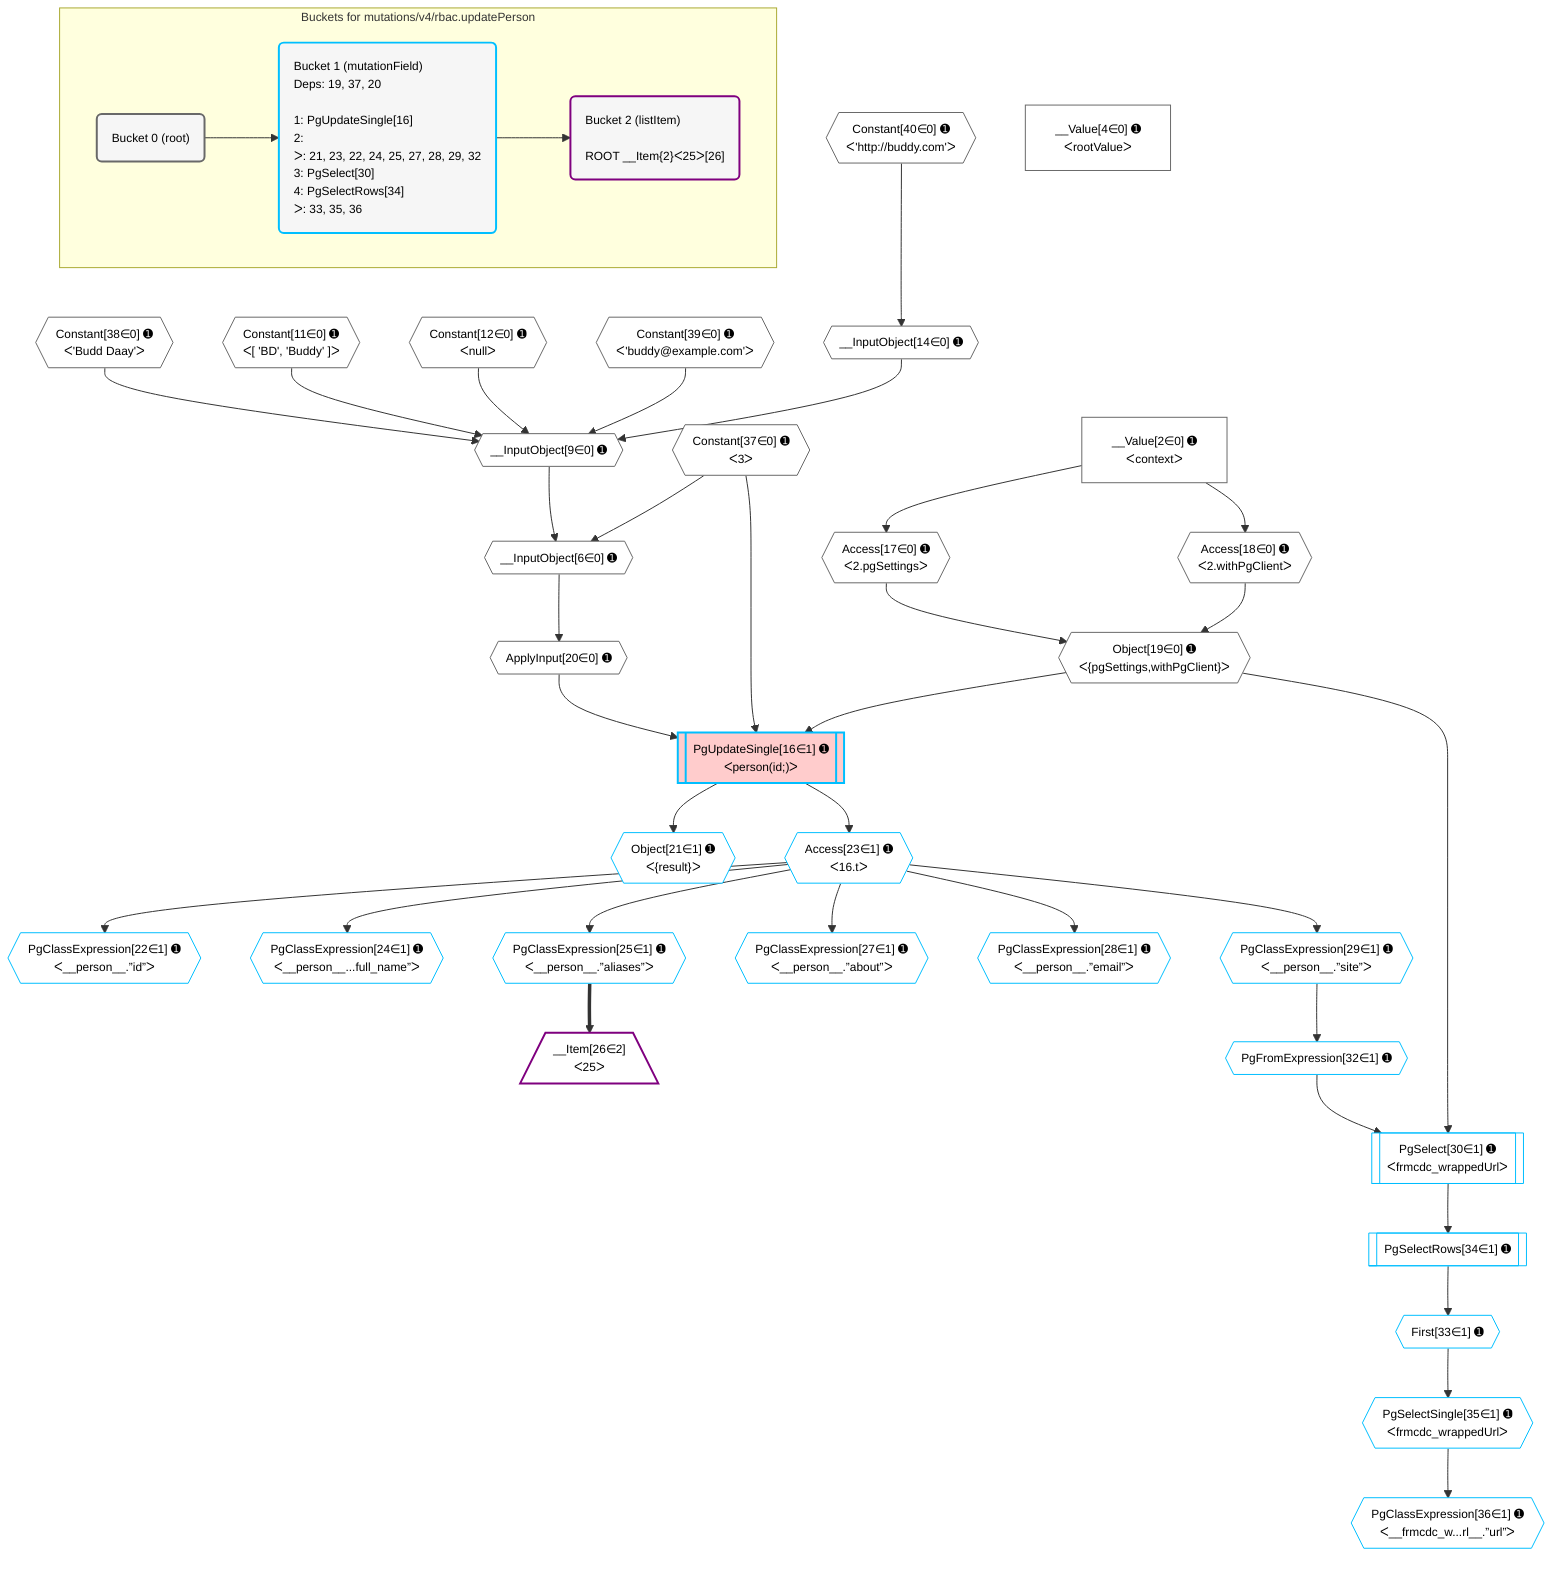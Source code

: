 %%{init: {'themeVariables': { 'fontSize': '12px'}}}%%
graph TD
    classDef path fill:#eee,stroke:#000,color:#000
    classDef plan fill:#fff,stroke-width:1px,color:#000
    classDef itemplan fill:#fff,stroke-width:2px,color:#000
    classDef unbatchedplan fill:#dff,stroke-width:1px,color:#000
    classDef sideeffectplan fill:#fcc,stroke-width:2px,color:#000
    classDef bucket fill:#f6f6f6,color:#000,stroke-width:2px,text-align:left


    %% plan dependencies
    __InputObject9{{"__InputObject[9∈0] ➊"}}:::plan
    Constant38{{"Constant[38∈0] ➊<br />ᐸ'Budd Daay'ᐳ"}}:::plan
    Constant11{{"Constant[11∈0] ➊<br />ᐸ[ 'BD', 'Buddy' ]ᐳ"}}:::plan
    Constant12{{"Constant[12∈0] ➊<br />ᐸnullᐳ"}}:::plan
    Constant39{{"Constant[39∈0] ➊<br />ᐸ'buddy@example.com'ᐳ"}}:::plan
    __InputObject14{{"__InputObject[14∈0] ➊"}}:::plan
    Constant38 & Constant11 & Constant12 & Constant39 & __InputObject14 --> __InputObject9
    __InputObject6{{"__InputObject[6∈0] ➊"}}:::plan
    Constant37{{"Constant[37∈0] ➊<br />ᐸ3ᐳ"}}:::plan
    Constant37 & __InputObject9 --> __InputObject6
    Object19{{"Object[19∈0] ➊<br />ᐸ{pgSettings,withPgClient}ᐳ"}}:::plan
    Access17{{"Access[17∈0] ➊<br />ᐸ2.pgSettingsᐳ"}}:::plan
    Access18{{"Access[18∈0] ➊<br />ᐸ2.withPgClientᐳ"}}:::plan
    Access17 & Access18 --> Object19
    Constant40{{"Constant[40∈0] ➊<br />ᐸ'http://buddy.com'ᐳ"}}:::plan
    Constant40 --> __InputObject14
    __Value2["__Value[2∈0] ➊<br />ᐸcontextᐳ"]:::plan
    __Value2 --> Access17
    __Value2 --> Access18
    ApplyInput20{{"ApplyInput[20∈0] ➊"}}:::plan
    __InputObject6 --> ApplyInput20
    __Value4["__Value[4∈0] ➊<br />ᐸrootValueᐳ"]:::plan
    PgUpdateSingle16[["PgUpdateSingle[16∈1] ➊<br />ᐸperson(id;)ᐳ"]]:::sideeffectplan
    Object19 & Constant37 & ApplyInput20 --> PgUpdateSingle16
    PgSelect30[["PgSelect[30∈1] ➊<br />ᐸfrmcdc_wrappedUrlᐳ"]]:::plan
    PgFromExpression32{{"PgFromExpression[32∈1] ➊"}}:::plan
    Object19 & PgFromExpression32 --> PgSelect30
    Object21{{"Object[21∈1] ➊<br />ᐸ{result}ᐳ"}}:::plan
    PgUpdateSingle16 --> Object21
    PgClassExpression22{{"PgClassExpression[22∈1] ➊<br />ᐸ__person__.”id”ᐳ"}}:::plan
    Access23{{"Access[23∈1] ➊<br />ᐸ16.tᐳ"}}:::plan
    Access23 --> PgClassExpression22
    PgUpdateSingle16 --> Access23
    PgClassExpression24{{"PgClassExpression[24∈1] ➊<br />ᐸ__person__...full_name”ᐳ"}}:::plan
    Access23 --> PgClassExpression24
    PgClassExpression25{{"PgClassExpression[25∈1] ➊<br />ᐸ__person__.”aliases”ᐳ"}}:::plan
    Access23 --> PgClassExpression25
    PgClassExpression27{{"PgClassExpression[27∈1] ➊<br />ᐸ__person__.”about”ᐳ"}}:::plan
    Access23 --> PgClassExpression27
    PgClassExpression28{{"PgClassExpression[28∈1] ➊<br />ᐸ__person__.”email”ᐳ"}}:::plan
    Access23 --> PgClassExpression28
    PgClassExpression29{{"PgClassExpression[29∈1] ➊<br />ᐸ__person__.”site”ᐳ"}}:::plan
    Access23 --> PgClassExpression29
    PgClassExpression29 --> PgFromExpression32
    First33{{"First[33∈1] ➊"}}:::plan
    PgSelectRows34[["PgSelectRows[34∈1] ➊"]]:::plan
    PgSelectRows34 --> First33
    PgSelect30 --> PgSelectRows34
    PgSelectSingle35{{"PgSelectSingle[35∈1] ➊<br />ᐸfrmcdc_wrappedUrlᐳ"}}:::plan
    First33 --> PgSelectSingle35
    PgClassExpression36{{"PgClassExpression[36∈1] ➊<br />ᐸ__frmcdc_w...rl__.”url”ᐳ"}}:::plan
    PgSelectSingle35 --> PgClassExpression36
    __Item26[/"__Item[26∈2]<br />ᐸ25ᐳ"\]:::itemplan
    PgClassExpression25 ==> __Item26

    %% define steps

    subgraph "Buckets for mutations/v4/rbac.updatePerson"
    Bucket0("Bucket 0 (root)"):::bucket
    classDef bucket0 stroke:#696969
    class Bucket0,__Value2,__Value4,__InputObject6,__InputObject9,Constant11,Constant12,__InputObject14,Access17,Access18,Object19,ApplyInput20,Constant37,Constant38,Constant39,Constant40 bucket0
    Bucket1("Bucket 1 (mutationField)<br />Deps: 19, 37, 20<br /><br />1: PgUpdateSingle[16]<br />2: <br />ᐳ: 21, 23, 22, 24, 25, 27, 28, 29, 32<br />3: PgSelect[30]<br />4: PgSelectRows[34]<br />ᐳ: 33, 35, 36"):::bucket
    classDef bucket1 stroke:#00bfff
    class Bucket1,PgUpdateSingle16,Object21,PgClassExpression22,Access23,PgClassExpression24,PgClassExpression25,PgClassExpression27,PgClassExpression28,PgClassExpression29,PgSelect30,PgFromExpression32,First33,PgSelectRows34,PgSelectSingle35,PgClassExpression36 bucket1
    Bucket2("Bucket 2 (listItem)<br /><br />ROOT __Item{2}ᐸ25ᐳ[26]"):::bucket
    classDef bucket2 stroke:#7f007f
    class Bucket2,__Item26 bucket2
    Bucket0 --> Bucket1
    Bucket1 --> Bucket2
    end